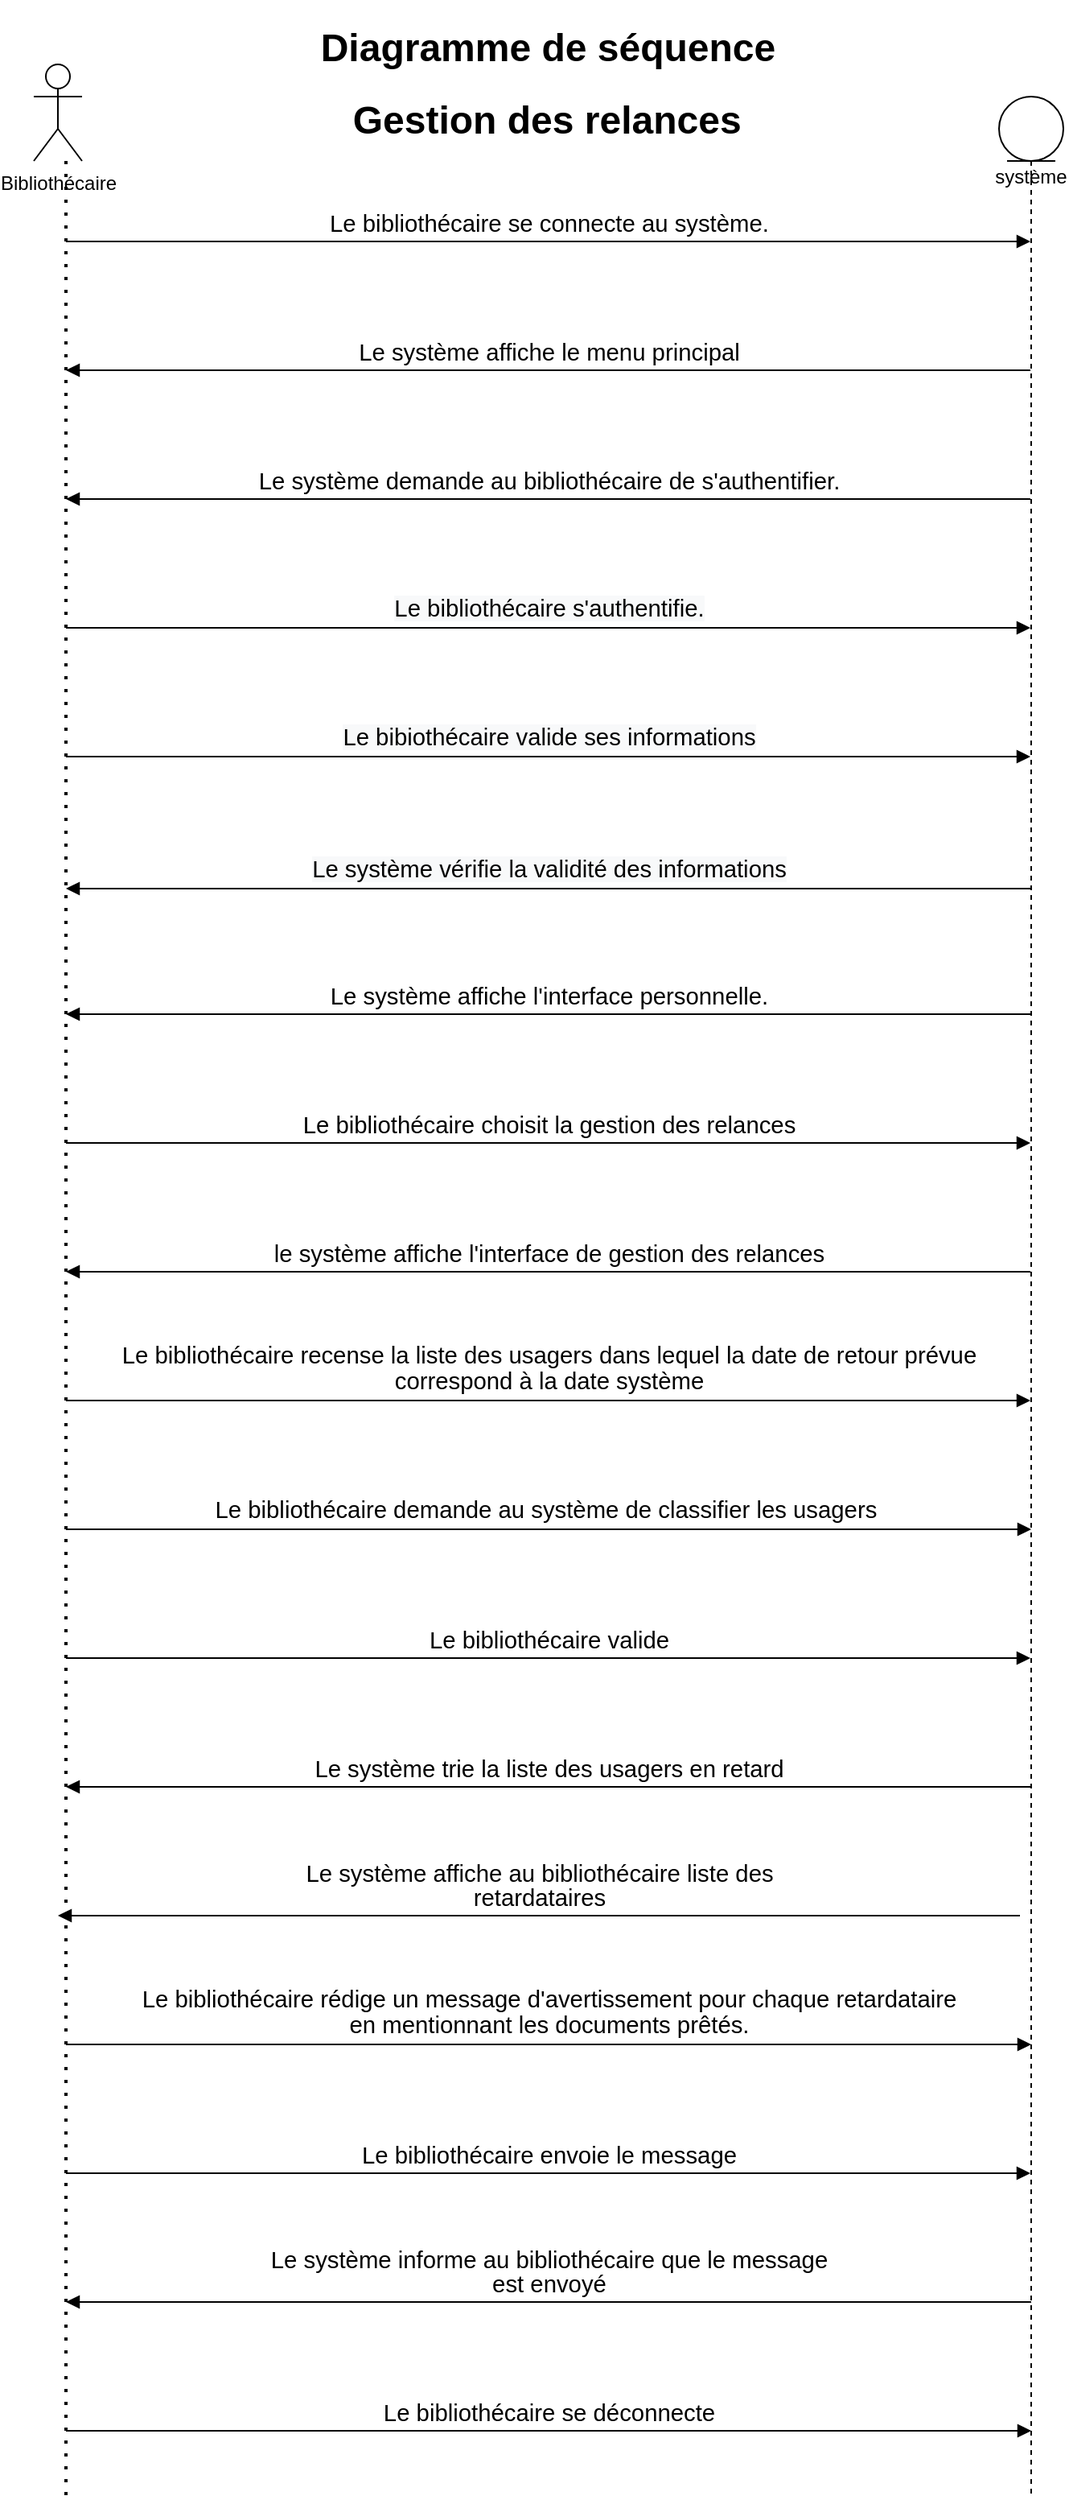 <mxfile version="14.5.1" type="device" pages="2"><diagram id="zeJD3eL1rc84R0O1LTHI" name="Page-1"><mxGraphModel dx="1008" dy="482" grid="1" gridSize="10" guides="1" tooltips="1" connect="1" arrows="1" fold="1" page="1" pageScale="1" pageWidth="827" pageHeight="1169" math="0" shadow="0"><root><mxCell id="0"/><mxCell id="1" parent="0"/><mxCell id="oR6vHQhPfLNWrlbEh8sp-1" value="Bibliothécaire" style="shape=umlActor;verticalLabelPosition=bottom;verticalAlign=top;html=1;" parent="1" vertex="1"><mxGeometry x="100" y="50" width="30" height="60" as="geometry"/></mxCell><mxCell id="oR6vHQhPfLNWrlbEh8sp-2" value="système" style="shape=umlLifeline;participant=umlEntity;perimeter=lifelinePerimeter;whiteSpace=wrap;html=1;container=1;collapsible=0;recursiveResize=0;verticalAlign=top;spacingTop=36;outlineConnect=0;" parent="1" vertex="1"><mxGeometry x="700" y="70" width="40" height="1490" as="geometry"/></mxCell><mxCell id="oR6vHQhPfLNWrlbEh8sp-4" value="" style="endArrow=none;dashed=1;html=1;dashPattern=1 3;strokeWidth=2;" parent="1" edge="1"><mxGeometry width="50" height="50" relative="1" as="geometry"><mxPoint x="120" y="1560" as="sourcePoint"/><mxPoint x="120" y="110" as="targetPoint"/></mxGeometry></mxCell><mxCell id="oR6vHQhPfLNWrlbEh8sp-8" value="&lt;span style=&quot;font-size: 11pt ; line-height: 107% ; font-family: &amp;#34;arial&amp;#34; , sans-serif&quot;&gt;Le bibliothécaire se connecte au système.&lt;/span&gt;" style="html=1;verticalAlign=bottom;endArrow=block;" parent="1" target="oR6vHQhPfLNWrlbEh8sp-2" edge="1"><mxGeometry width="80" relative="1" as="geometry"><mxPoint x="120" y="160" as="sourcePoint"/><mxPoint x="450" y="250" as="targetPoint"/><Array as="points"><mxPoint x="480" y="160"/></Array></mxGeometry></mxCell><mxCell id="oR6vHQhPfLNWrlbEh8sp-9" value="&lt;span style=&quot;font-family: &amp;#34;arial&amp;#34; , sans-serif ; font-size: 14.667px ; text-align: left ; background-color: rgb(248 , 249 , 250)&quot;&gt;Le système vérifie la validité des informations&lt;/span&gt;" style="html=1;verticalAlign=bottom;endArrow=block;" parent="1" source="oR6vHQhPfLNWrlbEh8sp-2" edge="1"><mxGeometry width="80" relative="1" as="geometry"><mxPoint x="120" y="560" as="sourcePoint"/><mxPoint x="120" y="562" as="targetPoint"/></mxGeometry></mxCell><mxCell id="oR6vHQhPfLNWrlbEh8sp-10" value="&lt;span style=&quot;font-family: &amp;#34;arial&amp;#34; , sans-serif ; font-size: 14.667px ; text-align: left ; background-color: rgb(248 , 249 , 250)&quot;&gt;Le bibiothécaire valide ses informations&lt;/span&gt;" style="html=1;verticalAlign=bottom;endArrow=block;" parent="1" target="oR6vHQhPfLNWrlbEh8sp-2" edge="1"><mxGeometry width="80" relative="1" as="geometry"><mxPoint x="120" y="480" as="sourcePoint"/><mxPoint x="650" y="500" as="targetPoint"/></mxGeometry></mxCell><mxCell id="oR6vHQhPfLNWrlbEh8sp-11" value="&lt;span style=&quot;font-size: 11pt ; line-height: 107% ; font-family: &amp;#34;arial&amp;#34; , sans-serif&quot;&gt;Le système demande au &lt;/span&gt;&lt;span style=&quot;font-size: 11pt ; line-height: 107% ; font-family: &amp;#34;arial&amp;#34; , sans-serif&quot;&gt;bibliothécaire de s'authentifier.&lt;/span&gt;" style="html=1;verticalAlign=bottom;endArrow=block;" parent="1" source="oR6vHQhPfLNWrlbEh8sp-2" edge="1"><mxGeometry width="80" relative="1" as="geometry"><mxPoint x="680" y="340" as="sourcePoint"/><mxPoint x="120" y="320" as="targetPoint"/><Array as="points"><mxPoint x="430" y="320"/></Array></mxGeometry></mxCell><mxCell id="oR6vHQhPfLNWrlbEh8sp-12" value="&lt;span style=&quot;font-family: &amp;#34;arial&amp;#34; , sans-serif ; font-size: 14.667px ; text-align: left ; background-color: rgb(248 , 249 , 250)&quot;&gt;Le bibliothécaire s'authentifie.&lt;/span&gt;" style="html=1;verticalAlign=bottom;endArrow=block;" parent="1" target="oR6vHQhPfLNWrlbEh8sp-2" edge="1"><mxGeometry width="80" relative="1" as="geometry"><mxPoint x="120" y="400" as="sourcePoint"/><mxPoint x="450" y="400" as="targetPoint"/></mxGeometry></mxCell><mxCell id="oR6vHQhPfLNWrlbEh8sp-13" value="&lt;span style=&quot;font-size: 11pt ; line-height: 107% ; font-family: &amp;#34;arial&amp;#34; , sans-serif&quot;&gt;Le système affiche le menu principal&lt;/span&gt;" style="html=1;verticalAlign=bottom;endArrow=block;" parent="1" source="oR6vHQhPfLNWrlbEh8sp-2" edge="1"><mxGeometry width="80" relative="1" as="geometry"><mxPoint x="494" y="240" as="sourcePoint"/><mxPoint x="120" y="240" as="targetPoint"/></mxGeometry></mxCell><mxCell id="oR6vHQhPfLNWrlbEh8sp-15" value="&lt;span style=&quot;font-size: 11pt ; line-height: 107% ; font-family: &amp;#34;arial&amp;#34; , sans-serif&quot;&gt;Le système affiche l'interface personnelle.&lt;/span&gt;" style="html=1;verticalAlign=bottom;endArrow=block;" parent="1" source="oR6vHQhPfLNWrlbEh8sp-2" edge="1"><mxGeometry width="80" relative="1" as="geometry"><mxPoint x="120" y="640" as="sourcePoint"/><mxPoint x="120" y="640" as="targetPoint"/></mxGeometry></mxCell><mxCell id="oR6vHQhPfLNWrlbEh8sp-16" value="&lt;span style=&quot;font-size: 11pt ; line-height: 107% ; font-family: &amp;#34;arial&amp;#34; , sans-serif&quot;&gt;Le bibliothécaire choisit la gestion des relances&lt;/span&gt;" style="html=1;verticalAlign=bottom;endArrow=block;" parent="1" target="oR6vHQhPfLNWrlbEh8sp-2" edge="1"><mxGeometry width="80" relative="1" as="geometry"><mxPoint x="120" y="720" as="sourcePoint"/><mxPoint x="690" y="700" as="targetPoint"/></mxGeometry></mxCell><mxCell id="oR6vHQhPfLNWrlbEh8sp-17" value="&lt;span style=&quot;font-size: 11pt ; line-height: 107% ; font-family: &amp;#34;arial&amp;#34; , sans-serif&quot;&gt;le système affiche l'interface de gestion des relances&lt;/span&gt;" style="html=1;verticalAlign=bottom;endArrow=block;" parent="1" source="oR6vHQhPfLNWrlbEh8sp-2" edge="1"><mxGeometry width="80" relative="1" as="geometry"><mxPoint x="120" y="800" as="sourcePoint"/><mxPoint x="120" y="800" as="targetPoint"/></mxGeometry></mxCell><mxCell id="oR6vHQhPfLNWrlbEh8sp-18" value="&lt;h1&gt;&amp;nbsp; &amp;nbsp; &amp;nbsp; &amp;nbsp; Diagramme de séquence&lt;/h1&gt;&lt;h1&gt;&amp;nbsp; &amp;nbsp; &amp;nbsp; &amp;nbsp; &amp;nbsp; &amp;nbsp;Gestion des relances&amp;nbsp;&lt;/h1&gt;" style="text;html=1;strokeColor=none;fillColor=none;spacing=5;spacingTop=-20;whiteSpace=wrap;overflow=hidden;rounded=0;" parent="1" vertex="1"><mxGeometry x="220" y="20" width="420" height="90" as="geometry"/></mxCell><mxCell id="7vNifacf-HE-uJYi6E_z-2" value="&lt;span style=&quot;font-size: 11pt ; line-height: 107% ; font-family: &amp;#34;arial&amp;#34; , sans-serif&quot;&gt;Le bibliothécaire recense la liste des usagers dans lequel la date de retour prévue &lt;br&gt;correspond à la date système&lt;/span&gt;&lt;span style=&quot;font-family: &amp;#34;arial&amp;#34; , sans-serif ; font-size: 14.667px ; text-align: left ; background-color: rgb(248 , 249 , 250)&quot;&gt;&lt;br&gt;&lt;/span&gt;" style="html=1;verticalAlign=bottom;endArrow=block;" parent="1" target="oR6vHQhPfLNWrlbEh8sp-2" edge="1"><mxGeometry width="80" relative="1" as="geometry"><mxPoint x="120" y="880" as="sourcePoint"/><mxPoint x="600" y="840" as="targetPoint"/></mxGeometry></mxCell><mxCell id="7vNifacf-HE-uJYi6E_z-3" value="&lt;span style=&quot;font-size: 11pt ; line-height: 107% ; font-family: &amp;#34;arial&amp;#34; , sans-serif&quot;&gt;Le bibliothécaire demande au système de classifier les usagers&amp;nbsp;&lt;/span&gt;&lt;span style=&quot;font-family: &amp;#34;arial&amp;#34; , sans-serif ; font-size: 14.667px ; text-align: left ; background-color: rgb(248 , 249 , 250)&quot;&gt;&lt;br&gt;&lt;/span&gt;" style="html=1;verticalAlign=bottom;endArrow=block;" parent="1" edge="1"><mxGeometry width="80" relative="1" as="geometry"><mxPoint x="120" y="960" as="sourcePoint"/><mxPoint x="720" y="960" as="targetPoint"/></mxGeometry></mxCell><mxCell id="7vNifacf-HE-uJYi6E_z-4" value="&lt;span style=&quot;font-size: 11pt ; line-height: 107% ; font-family: &amp;#34;arial&amp;#34; , sans-serif&quot;&gt;Le système trie la liste des usagers en retard&lt;/span&gt;" style="html=1;verticalAlign=bottom;endArrow=block;" parent="1" source="oR6vHQhPfLNWrlbEh8sp-2" edge="1"><mxGeometry width="80" relative="1" as="geometry"><mxPoint x="540" y="1060" as="sourcePoint"/><mxPoint x="120" y="1120" as="targetPoint"/></mxGeometry></mxCell><mxCell id="7vNifacf-HE-uJYi6E_z-5" value="&lt;span style=&quot;font-size: 11pt ; line-height: 107% ; font-family: &amp;#34;arial&amp;#34; , sans-serif&quot;&gt;Le système affiche au bibliothécaire liste des&lt;br/&gt;retardataires&lt;/span&gt;" style="html=1;verticalAlign=bottom;endArrow=block;" parent="1" edge="1"><mxGeometry width="80" relative="1" as="geometry"><mxPoint x="713" y="1200" as="sourcePoint"/><mxPoint x="115" y="1200" as="targetPoint"/></mxGeometry></mxCell><mxCell id="7vNifacf-HE-uJYi6E_z-7" value="&lt;span style=&quot;font-size: 11pt ; line-height: 107% ; font-family: &amp;#34;arial&amp;#34; , sans-serif&quot;&gt;Le bibliothécaire rédige un message d'avertissement pour chaque retardataire &lt;br&gt;en mentionnant les documents prêtés.&lt;/span&gt;&lt;span style=&quot;text-align: left ; background-color: rgb(248 , 249 , 250) ; font-size: 14.667px ; font-family: &amp;#34;arial&amp;#34; , sans-serif&quot;&gt;&lt;br&gt;&lt;/span&gt;" style="html=1;verticalAlign=bottom;endArrow=block;" parent="1" edge="1"><mxGeometry width="80" relative="1" as="geometry"><mxPoint x="120" y="1280" as="sourcePoint"/><mxPoint x="720" y="1280" as="targetPoint"/><Array as="points"><mxPoint x="500" y="1280"/></Array></mxGeometry></mxCell><mxCell id="zqK9e8cuXZEYa7douHd9-1" value="&lt;span style=&quot;font-size: 11pt ; line-height: 107% ; font-family: &amp;#34;arial&amp;#34; , sans-serif&quot;&gt;Le bibliothécaire valide&lt;/span&gt;" style="html=1;verticalAlign=bottom;endArrow=block;" edge="1" parent="1" target="oR6vHQhPfLNWrlbEh8sp-2"><mxGeometry width="80" relative="1" as="geometry"><mxPoint x="120" y="1040" as="sourcePoint"/><mxPoint x="450" y="1170" as="targetPoint"/><Array as="points"/></mxGeometry></mxCell><mxCell id="zqK9e8cuXZEYa7douHd9-2" value="&lt;span style=&quot;font-size: 11pt ; line-height: 107% ; font-family: &amp;#34;arial&amp;#34; , sans-serif&quot;&gt;Le bibliothécaire envoie le message&lt;/span&gt;" style="html=1;verticalAlign=bottom;endArrow=block;" edge="1" parent="1" target="oR6vHQhPfLNWrlbEh8sp-2"><mxGeometry width="80" relative="1" as="geometry"><mxPoint x="120" y="1360" as="sourcePoint"/><mxPoint x="430" y="1360" as="targetPoint"/></mxGeometry></mxCell><mxCell id="zqK9e8cuXZEYa7douHd9-3" value="&lt;span style=&quot;font-size: 11pt ; line-height: 107% ; font-family: &amp;#34;arial&amp;#34; , sans-serif&quot;&gt;Le bibliothécaire se déconnecte&lt;/span&gt;" style="html=1;verticalAlign=bottom;endArrow=block;" edge="1" parent="1"><mxGeometry width="80" relative="1" as="geometry"><mxPoint x="120" y="1520" as="sourcePoint"/><mxPoint x="720" y="1520" as="targetPoint"/><Array as="points"><mxPoint x="410" y="1520"/></Array></mxGeometry></mxCell><mxCell id="zqK9e8cuXZEYa7douHd9-4" value="&lt;span style=&quot;font-size: 11pt ; line-height: 107% ; font-family: &amp;#34;arial&amp;#34; , sans-serif&quot;&gt;Le système informe au bibliothécaire que le message&lt;br/&gt;est envoyé&lt;/span&gt;" style="html=1;verticalAlign=bottom;endArrow=block;" edge="1" parent="1"><mxGeometry width="80" relative="1" as="geometry"><mxPoint x="720" y="1440" as="sourcePoint"/><mxPoint x="120" y="1440" as="targetPoint"/></mxGeometry></mxCell></root></mxGraphModel></diagram><diagram id="9whOL8GvoNAHDnyknCdn" name="Page-2"><mxGraphModel dx="1126" dy="497" grid="1" gridSize="10" guides="1" tooltips="1" connect="1" arrows="1" fold="1" page="1" pageScale="1" pageWidth="827" pageHeight="1169" math="0" shadow="0"><root><mxCell id="b6B5mGxc54gf3klH5Vqg-0"/><mxCell id="b6B5mGxc54gf3klH5Vqg-1" parent="b6B5mGxc54gf3klH5Vqg-0"/></root></mxGraphModel></diagram></mxfile>